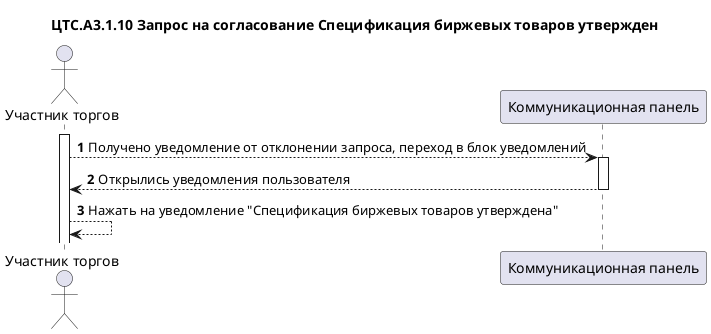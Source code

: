 @startuml "ЦТС.А3.1 Допуск товара к торгам"
title "ЦТС.А3.1.10 Запрос на cогласование Спецификация биржевых товаров утвержден"
actor "Участник торгов" as User
participant "Коммуникационная панель" as CommunicationPanel

autonumber

activate User
User-->CommunicationPanel: Получено уведомление от отклонении запроса, переход в блок уведомлений
activate CommunicationPanel

CommunicationPanel-->User: Открылись уведомления пользователя
deactivate CommunicationPanel

User-->User: Нажать на уведомление "Спецификация биржевых товаров утверждена"

@enduml